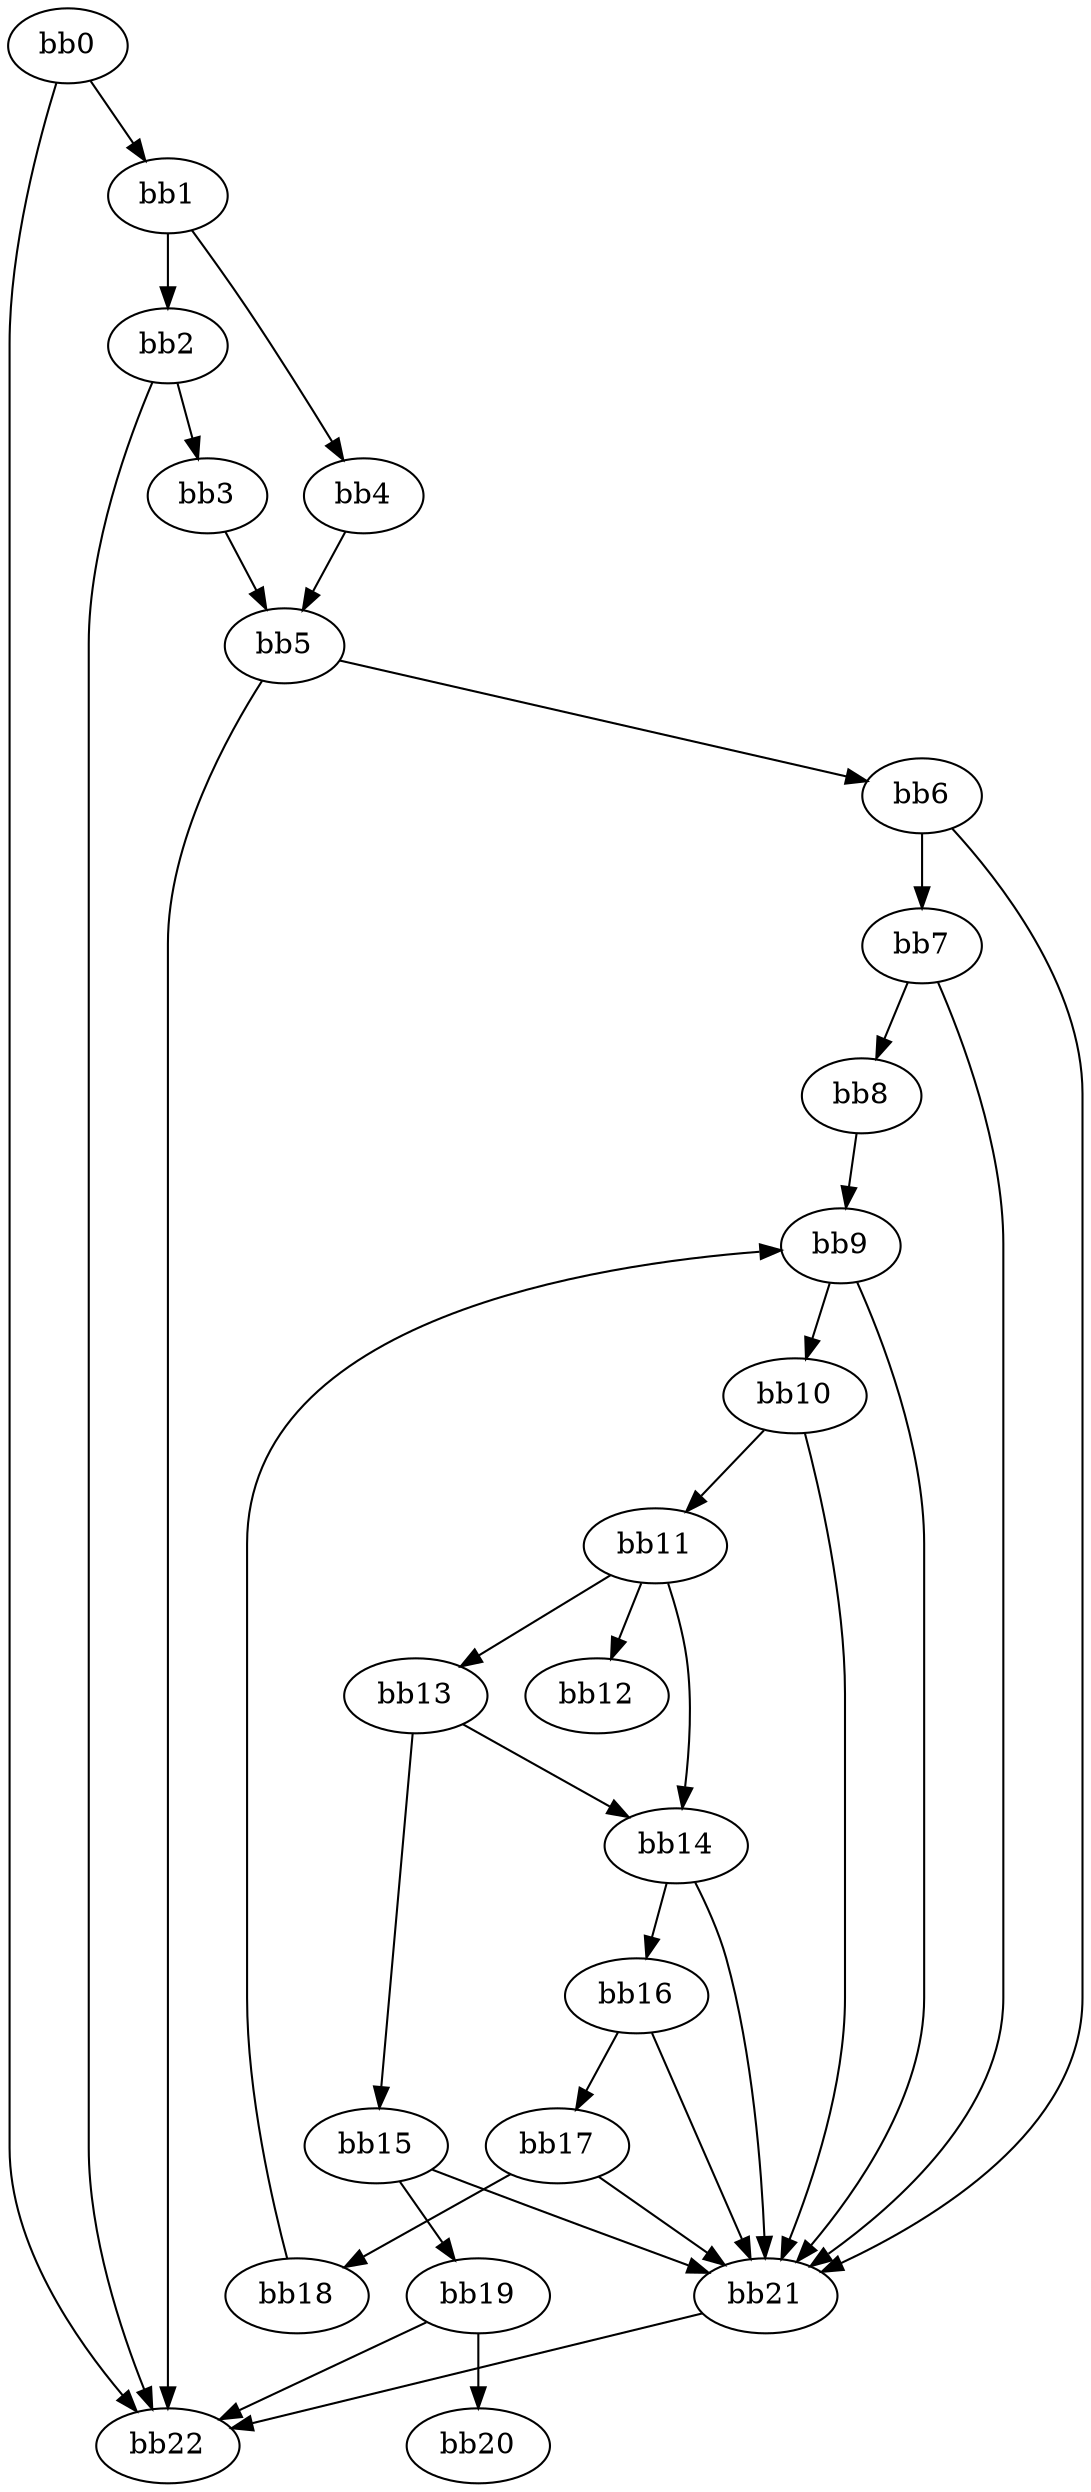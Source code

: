 digraph {
    0 [ label = "bb0\l" ]
    1 [ label = "bb1\l" ]
    2 [ label = "bb2\l" ]
    3 [ label = "bb3\l" ]
    4 [ label = "bb4\l" ]
    5 [ label = "bb5\l" ]
    6 [ label = "bb6\l" ]
    7 [ label = "bb7\l" ]
    8 [ label = "bb8\l" ]
    9 [ label = "bb9\l" ]
    10 [ label = "bb10\l" ]
    11 [ label = "bb11\l" ]
    12 [ label = "bb12\l" ]
    13 [ label = "bb13\l" ]
    14 [ label = "bb14\l" ]
    15 [ label = "bb15\l" ]
    16 [ label = "bb16\l" ]
    17 [ label = "bb17\l" ]
    18 [ label = "bb18\l" ]
    19 [ label = "bb19\l" ]
    20 [ label = "bb20\l" ]
    21 [ label = "bb21\l" ]
    22 [ label = "bb22\l" ]
    0 -> 1 [ ]
    0 -> 22 [ ]
    1 -> 2 [ ]
    1 -> 4 [ ]
    2 -> 3 [ ]
    2 -> 22 [ ]
    3 -> 5 [ ]
    4 -> 5 [ ]
    5 -> 6 [ ]
    5 -> 22 [ ]
    6 -> 7 [ ]
    6 -> 21 [ ]
    7 -> 8 [ ]
    7 -> 21 [ ]
    8 -> 9 [ ]
    9 -> 10 [ ]
    9 -> 21 [ ]
    10 -> 11 [ ]
    10 -> 21 [ ]
    11 -> 12 [ ]
    11 -> 13 [ ]
    11 -> 14 [ ]
    13 -> 14 [ ]
    13 -> 15 [ ]
    14 -> 16 [ ]
    14 -> 21 [ ]
    15 -> 19 [ ]
    15 -> 21 [ ]
    16 -> 17 [ ]
    16 -> 21 [ ]
    17 -> 18 [ ]
    17 -> 21 [ ]
    18 -> 9 [ ]
    19 -> 20 [ ]
    19 -> 22 [ ]
    21 -> 22 [ ]
}

